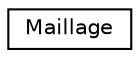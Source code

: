 digraph "Graphical Class Hierarchy"
{
  edge [fontname="Helvetica",fontsize="10",labelfontname="Helvetica",labelfontsize="10"];
  node [fontname="Helvetica",fontsize="10",shape=record];
  rankdir="LR";
  Node1 [label="Maillage",height=0.2,width=0.4,color="black", fillcolor="white", style="filled",URL="$class_maillage.html"];
}
